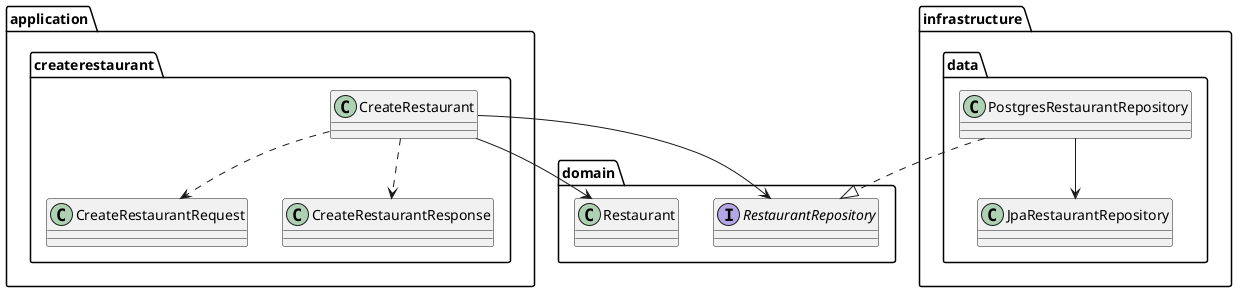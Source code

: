 @startuml
top to bottom direction

interface domain.RestaurantRepository
application.createrestaurant.CreateRestaurant ..> application.createrestaurant.CreateRestaurantRequest
application.createrestaurant.CreateRestaurant ..> application.createrestaurant.CreateRestaurantResponse
application.createrestaurant.CreateRestaurant --> domain.RestaurantRepository
application.createrestaurant.CreateRestaurant --> domain.Restaurant
infrastructure.data.PostgresRestaurantRepository ..|> domain.RestaurantRepository
infrastructure.data.PostgresRestaurantRepository --> infrastructure.data.JpaRestaurantRepository

@enduml